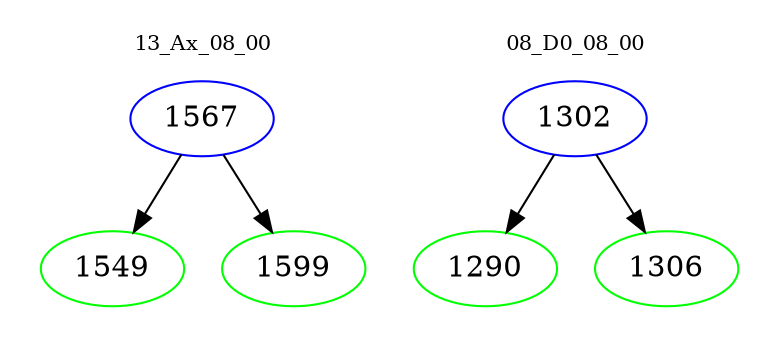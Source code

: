 digraph{
subgraph cluster_0 {
color = white
label = "13_Ax_08_00";
fontsize=10;
T0_1567 [label="1567", color="blue"]
T0_1567 -> T0_1549 [color="black"]
T0_1549 [label="1549", color="green"]
T0_1567 -> T0_1599 [color="black"]
T0_1599 [label="1599", color="green"]
}
subgraph cluster_1 {
color = white
label = "08_D0_08_00";
fontsize=10;
T1_1302 [label="1302", color="blue"]
T1_1302 -> T1_1290 [color="black"]
T1_1290 [label="1290", color="green"]
T1_1302 -> T1_1306 [color="black"]
T1_1306 [label="1306", color="green"]
}
}
